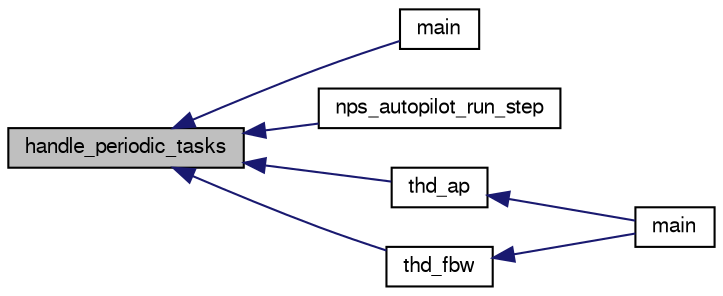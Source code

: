 digraph "handle_periodic_tasks"
{
  edge [fontname="FreeSans",fontsize="10",labelfontname="FreeSans",labelfontsize="10"];
  node [fontname="FreeSans",fontsize="10",shape=record];
  rankdir="LR";
  Node1 [label="handle_periodic_tasks",height=0.2,width=0.4,color="black", fillcolor="grey75", style="filled", fontcolor="black"];
  Node1 -> Node2 [dir="back",color="midnightblue",fontsize="10",style="solid",fontname="FreeSans"];
  Node2 [label="main",height=0.2,width=0.4,color="black", fillcolor="white", style="filled",URL="$fixedwing_2main_8c.html#a840291bc02cba5474a4cb46a9b9566fe"];
  Node1 -> Node3 [dir="back",color="midnightblue",fontsize="10",style="solid",fontname="FreeSans"];
  Node3 [label="nps_autopilot_run_step",height=0.2,width=0.4,color="black", fillcolor="white", style="filled",URL="$nps__autopilot__fixedwing_8c.html#a12870aaa609d4860004be3cec4c8cf2a"];
  Node1 -> Node4 [dir="back",color="midnightblue",fontsize="10",style="solid",fontname="FreeSans"];
  Node4 [label="thd_ap",height=0.2,width=0.4,color="black", fillcolor="white", style="filled",URL="$fixedwing_2main__chibios_8c.html#a1bd1ec0fdc597d88ee659889cda25c0a"];
  Node4 -> Node5 [dir="back",color="midnightblue",fontsize="10",style="solid",fontname="FreeSans"];
  Node5 [label="main",height=0.2,width=0.4,color="black", fillcolor="white", style="filled",URL="$fixedwing_2main__chibios_8c.html#a840291bc02cba5474a4cb46a9b9566fe",tooltip="Main function. "];
  Node1 -> Node6 [dir="back",color="midnightblue",fontsize="10",style="solid",fontname="FreeSans"];
  Node6 [label="thd_fbw",height=0.2,width=0.4,color="black", fillcolor="white", style="filled",URL="$fixedwing_2main__chibios_8c.html#a4042bcab9578175e00c82adcc2b251f8"];
  Node6 -> Node5 [dir="back",color="midnightblue",fontsize="10",style="solid",fontname="FreeSans"];
}
